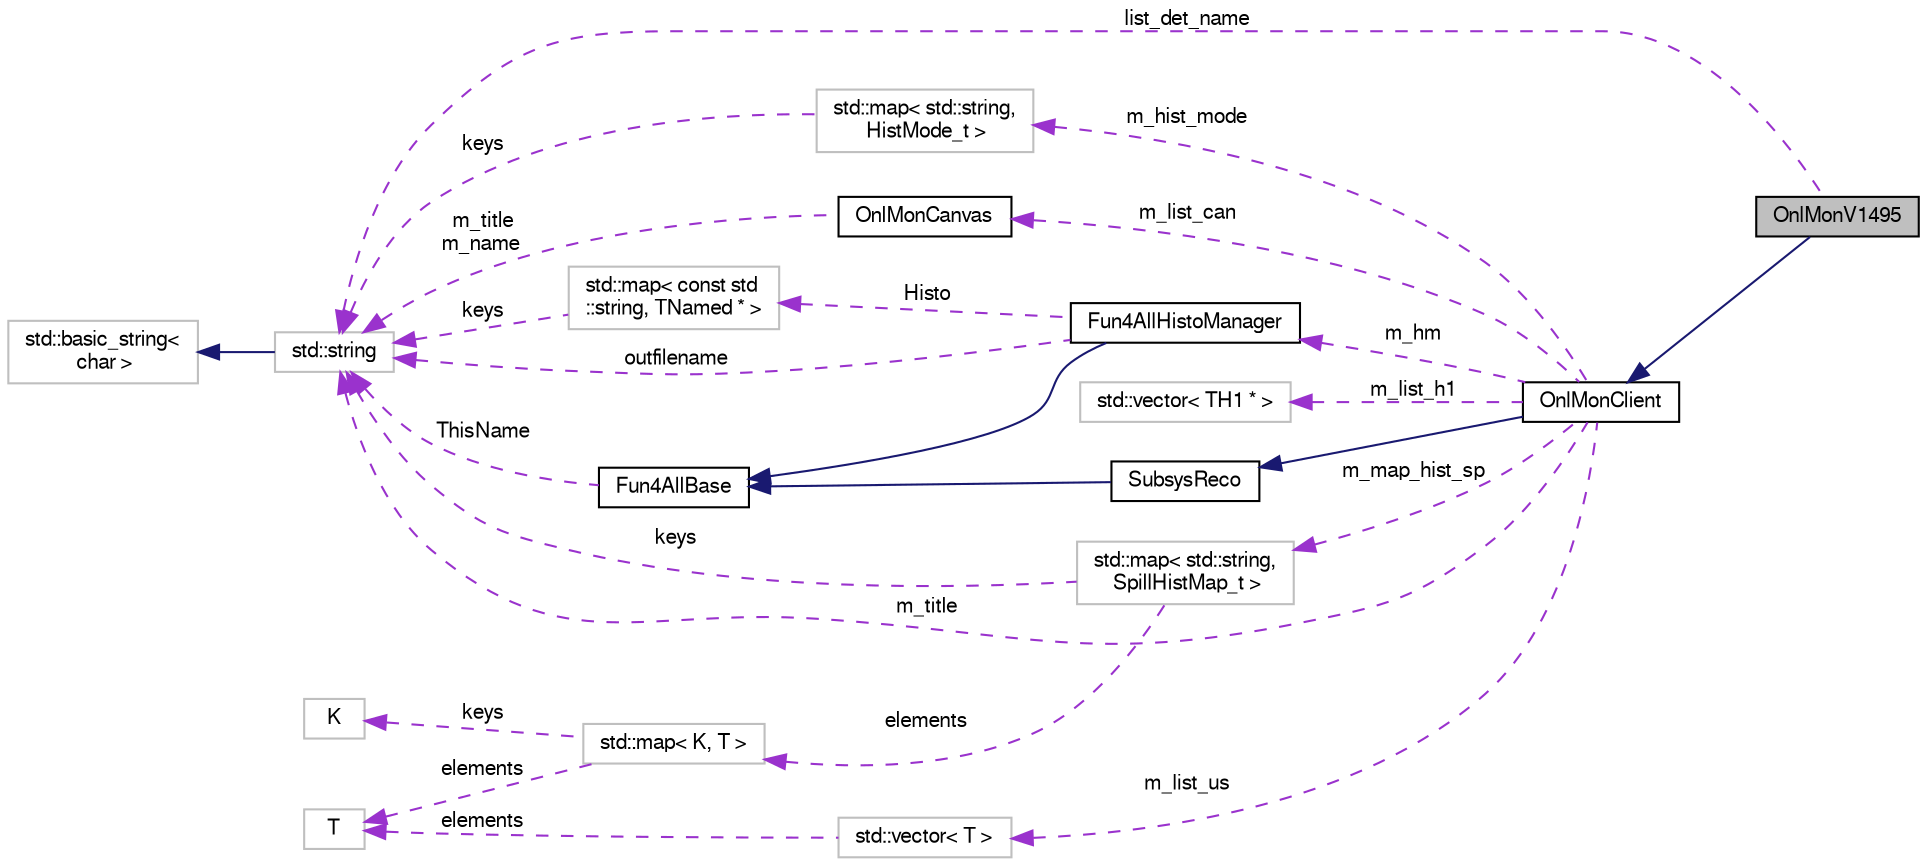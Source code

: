 digraph "OnlMonV1495"
{
  bgcolor="transparent";
  edge [fontname="FreeSans",fontsize="10",labelfontname="FreeSans",labelfontsize="10"];
  node [fontname="FreeSans",fontsize="10",shape=record];
  rankdir="LR";
  Node1 [label="OnlMonV1495",height=0.2,width=0.4,color="black", fillcolor="grey75", style="filled" fontcolor="black"];
  Node2 -> Node1 [dir="back",color="midnightblue",fontsize="10",style="solid",fontname="FreeSans"];
  Node2 [label="OnlMonClient",height=0.2,width=0.4,color="black",URL="$d9/d62/classOnlMonClient.html",tooltip="Base class for the OnlMon subsystem module. "];
  Node3 -> Node2 [dir="back",color="midnightblue",fontsize="10",style="solid",fontname="FreeSans"];
  Node3 [label="SubsysReco",height=0.2,width=0.4,color="black",URL="$d0/d32/classSubsysReco.html"];
  Node4 -> Node3 [dir="back",color="midnightblue",fontsize="10",style="solid",fontname="FreeSans"];
  Node4 [label="Fun4AllBase",height=0.2,width=0.4,color="black",URL="$d5/dec/classFun4AllBase.html"];
  Node5 -> Node4 [dir="back",color="darkorchid3",fontsize="10",style="dashed",label=" ThisName" ,fontname="FreeSans"];
  Node5 [label="std::string",height=0.2,width=0.4,color="grey75",tooltip="STL class. "];
  Node6 -> Node5 [dir="back",color="midnightblue",fontsize="10",style="solid",fontname="FreeSans"];
  Node6 [label="std::basic_string\<\l char \>",height=0.2,width=0.4,color="grey75",tooltip="STL class. "];
  Node7 -> Node2 [dir="back",color="darkorchid3",fontsize="10",style="dashed",label=" m_list_h1" ,fontname="FreeSans"];
  Node7 [label="std::vector\< TH1 * \>",height=0.2,width=0.4,color="grey75"];
  Node8 -> Node2 [dir="back",color="darkorchid3",fontsize="10",style="dashed",label=" m_hist_mode" ,fontname="FreeSans"];
  Node8 [label="std::map\< std::string,\l HistMode_t \>",height=0.2,width=0.4,color="grey75"];
  Node5 -> Node8 [dir="back",color="darkorchid3",fontsize="10",style="dashed",label=" keys" ,fontname="FreeSans"];
  Node9 -> Node2 [dir="back",color="darkorchid3",fontsize="10",style="dashed",label=" m_list_can" ,fontname="FreeSans"];
  Node9 [label="OnlMonCanvas",height=0.2,width=0.4,color="black",URL="$df/ddc/classOnlMonCanvas.html"];
  Node5 -> Node9 [dir="back",color="darkorchid3",fontsize="10",style="dashed",label=" m_title\nm_name" ,fontname="FreeSans"];
  Node10 -> Node2 [dir="back",color="darkorchid3",fontsize="10",style="dashed",label=" m_map_hist_sp" ,fontname="FreeSans"];
  Node10 [label="std::map\< std::string,\l SpillHistMap_t \>",height=0.2,width=0.4,color="grey75"];
  Node11 -> Node10 [dir="back",color="darkorchid3",fontsize="10",style="dashed",label=" elements" ,fontname="FreeSans"];
  Node11 [label="std::map\< K, T \>",height=0.2,width=0.4,color="grey75",tooltip="STL class. "];
  Node12 -> Node11 [dir="back",color="darkorchid3",fontsize="10",style="dashed",label=" keys" ,fontname="FreeSans"];
  Node12 [label="K",height=0.2,width=0.4,color="grey75"];
  Node13 -> Node11 [dir="back",color="darkorchid3",fontsize="10",style="dashed",label=" elements" ,fontname="FreeSans"];
  Node13 [label="T",height=0.2,width=0.4,color="grey75"];
  Node5 -> Node10 [dir="back",color="darkorchid3",fontsize="10",style="dashed",label=" keys" ,fontname="FreeSans"];
  Node5 -> Node2 [dir="back",color="darkorchid3",fontsize="10",style="dashed",label=" m_title" ,fontname="FreeSans"];
  Node14 -> Node2 [dir="back",color="darkorchid3",fontsize="10",style="dashed",label=" m_list_us" ,fontname="FreeSans"];
  Node14 [label="std::vector\< T \>",height=0.2,width=0.4,color="grey75",tooltip="STL class. "];
  Node13 -> Node14 [dir="back",color="darkorchid3",fontsize="10",style="dashed",label=" elements" ,fontname="FreeSans"];
  Node15 -> Node2 [dir="back",color="darkorchid3",fontsize="10",style="dashed",label=" m_hm" ,fontname="FreeSans"];
  Node15 [label="Fun4AllHistoManager",height=0.2,width=0.4,color="black",URL="$d3/d96/classFun4AllHistoManager.html"];
  Node4 -> Node15 [dir="back",color="midnightblue",fontsize="10",style="solid",fontname="FreeSans"];
  Node5 -> Node15 [dir="back",color="darkorchid3",fontsize="10",style="dashed",label=" outfilename" ,fontname="FreeSans"];
  Node16 -> Node15 [dir="back",color="darkorchid3",fontsize="10",style="dashed",label=" Histo" ,fontname="FreeSans"];
  Node16 [label="std::map\< const std\l::string, TNamed * \>",height=0.2,width=0.4,color="grey75"];
  Node5 -> Node16 [dir="back",color="darkorchid3",fontsize="10",style="dashed",label=" keys" ,fontname="FreeSans"];
  Node5 -> Node1 [dir="back",color="darkorchid3",fontsize="10",style="dashed",label=" list_det_name" ,fontname="FreeSans"];
}
